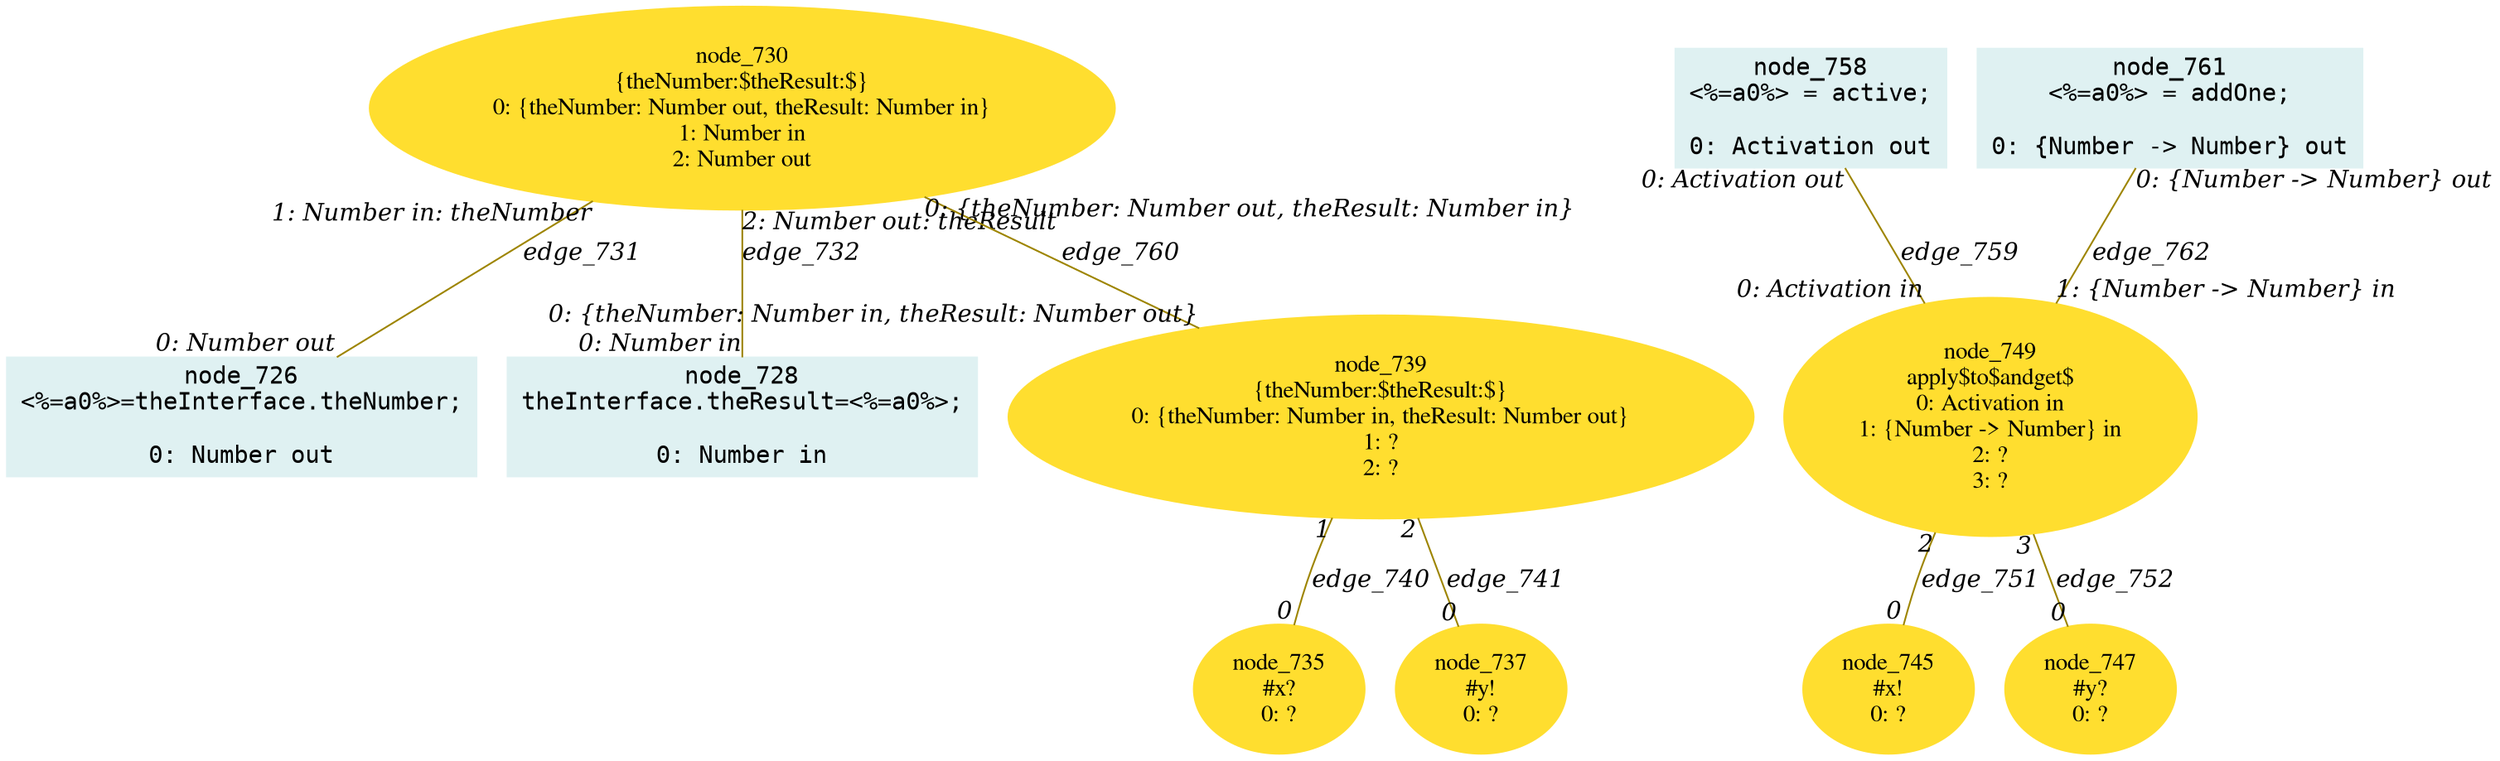 digraph g{node_726 [shape="box", style="filled", color="#dff1f2", fontname="Courier", label="node_726
<%=a0%>=theInterface.theNumber;

0: Number out" ]
node_728 [shape="box", style="filled", color="#dff1f2", fontname="Courier", label="node_728
theInterface.theResult=<%=a0%>;

0: Number in" ]
node_730 [shape="ellipse", style="filled", color="#ffde2f", fontname="Times", label="node_730
{theNumber:$theResult:$}
0: {theNumber: Number out, theResult: Number in}
1: Number in
2: Number out" ]
node_735 [shape="ellipse", style="filled", color="#ffde2f", fontname="Times", label="node_735
#x?
0: ?" ]
node_737 [shape="ellipse", style="filled", color="#ffde2f", fontname="Times", label="node_737
#y!
0: ?" ]
node_739 [shape="ellipse", style="filled", color="#ffde2f", fontname="Times", label="node_739
{theNumber:$theResult:$}
0: {theNumber: Number in, theResult: Number out}
1: ?
2: ?" ]
node_745 [shape="ellipse", style="filled", color="#ffde2f", fontname="Times", label="node_745
#x!
0: ?" ]
node_747 [shape="ellipse", style="filled", color="#ffde2f", fontname="Times", label="node_747
#y?
0: ?" ]
node_749 [shape="ellipse", style="filled", color="#ffde2f", fontname="Times", label="node_749
apply$to$andget$
0: Activation in
1: {Number -> Number} in
2: ?
3: ?" ]
node_758 [shape="box", style="filled", color="#dff1f2", fontname="Courier", label="node_758
<%=a0%> = active;

0: Activation out" ]
node_761 [shape="box", style="filled", color="#dff1f2", fontname="Courier", label="node_761
<%=a0%> = addOne;

0: {Number -> Number} out" ]
node_730 -> node_726 [dir=none, arrowHead=none, fontname="Times-Italic", arrowsize=1, color="#9d8400", label="edge_731",  headlabel="0: Number out", taillabel="1: Number in: theNumber" ]
node_730 -> node_728 [dir=none, arrowHead=none, fontname="Times-Italic", arrowsize=1, color="#9d8400", label="edge_732",  headlabel="0: Number in", taillabel="2: Number out: theResult" ]
node_739 -> node_735 [dir=none, arrowHead=none, fontname="Times-Italic", arrowsize=1, color="#9d8400", label="edge_740",  headlabel="0", taillabel="1" ]
node_739 -> node_737 [dir=none, arrowHead=none, fontname="Times-Italic", arrowsize=1, color="#9d8400", label="edge_741",  headlabel="0", taillabel="2" ]
node_749 -> node_745 [dir=none, arrowHead=none, fontname="Times-Italic", arrowsize=1, color="#9d8400", label="edge_751",  headlabel="0", taillabel="2" ]
node_749 -> node_747 [dir=none, arrowHead=none, fontname="Times-Italic", arrowsize=1, color="#9d8400", label="edge_752",  headlabel="0", taillabel="3" ]
node_758 -> node_749 [dir=none, arrowHead=none, fontname="Times-Italic", arrowsize=1, color="#9d8400", label="edge_759",  headlabel="0: Activation in", taillabel="0: Activation out" ]
node_730 -> node_739 [dir=none, arrowHead=none, fontname="Times-Italic", arrowsize=1, color="#9d8400", label="edge_760",  headlabel="0: {theNumber: Number in, theResult: Number out}", taillabel="0: {theNumber: Number out, theResult: Number in}" ]
node_761 -> node_749 [dir=none, arrowHead=none, fontname="Times-Italic", arrowsize=1, color="#9d8400", label="edge_762",  headlabel="1: {Number -> Number} in", taillabel="0: {Number -> Number} out" ]
}